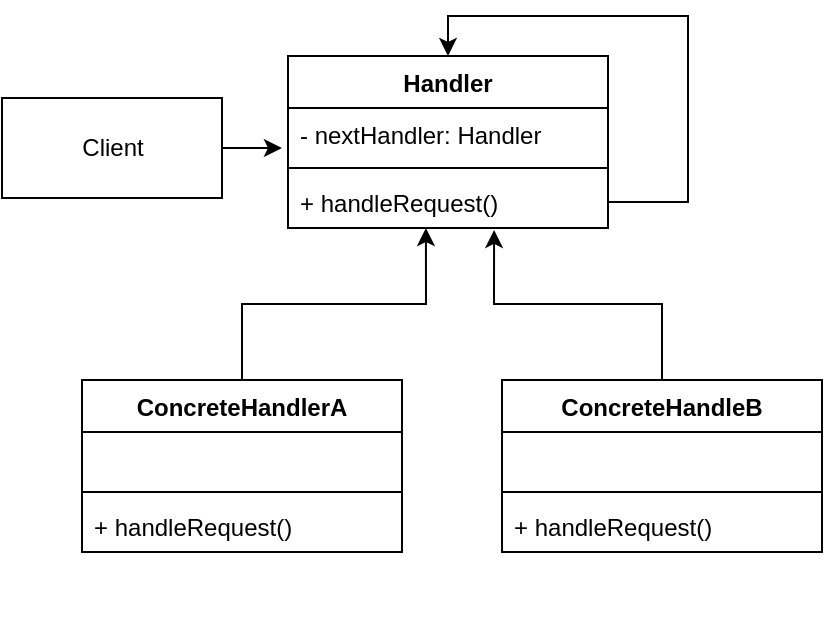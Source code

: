 <mxfile version="11.3.0" type="github" pages="1"><diagram id="S8y_IhZ-I-T3kc7efGDp" name="第 1 页"><mxGraphModel dx="634" dy="770" grid="1" gridSize="10" guides="1" tooltips="1" connect="1" arrows="1" fold="1" page="1" pageScale="1" pageWidth="827" pageHeight="1169" math="0" shadow="0"><root><mxCell id="0"/><mxCell id="1" parent="0"/><mxCell id="Qk0xggPbsdC1pTX7Ejq--3" value="" style="edgeStyle=orthogonalEdgeStyle;rounded=0;orthogonalLoop=1;jettySize=auto;html=1;entryX=-0.019;entryY=0.769;entryDx=0;entryDy=0;entryPerimeter=0;" edge="1" parent="1" source="Qk0xggPbsdC1pTX7Ejq--1" target="Qk0xggPbsdC1pTX7Ejq--13"><mxGeometry relative="1" as="geometry"><mxPoint x="273" y="215" as="targetPoint"/></mxGeometry></mxCell><mxCell id="Qk0xggPbsdC1pTX7Ejq--1" value="Client" style="html=1;" vertex="1" parent="1"><mxGeometry x="110" y="193" width="110" height="50" as="geometry"/></mxCell><mxCell id="Qk0xggPbsdC1pTX7Ejq--12" value="Handler" style="swimlane;fontStyle=1;align=center;verticalAlign=top;childLayout=stackLayout;horizontal=1;startSize=26;horizontalStack=0;resizeParent=1;resizeParentMax=0;resizeLast=0;collapsible=1;marginBottom=0;" vertex="1" parent="1"><mxGeometry x="253" y="172" width="160" height="86" as="geometry"/></mxCell><mxCell id="Qk0xggPbsdC1pTX7Ejq--13" value="- nextHandler: Handler" style="text;strokeColor=none;fillColor=none;align=left;verticalAlign=top;spacingLeft=4;spacingRight=4;overflow=hidden;rotatable=0;points=[[0,0.5],[1,0.5]];portConstraint=eastwest;" vertex="1" parent="Qk0xggPbsdC1pTX7Ejq--12"><mxGeometry y="26" width="160" height="26" as="geometry"/></mxCell><mxCell id="Qk0xggPbsdC1pTX7Ejq--14" value="" style="line;strokeWidth=1;fillColor=none;align=left;verticalAlign=middle;spacingTop=-1;spacingLeft=3;spacingRight=3;rotatable=0;labelPosition=right;points=[];portConstraint=eastwest;" vertex="1" parent="Qk0xggPbsdC1pTX7Ejq--12"><mxGeometry y="52" width="160" height="8" as="geometry"/></mxCell><mxCell id="Qk0xggPbsdC1pTX7Ejq--17" style="edgeStyle=orthogonalEdgeStyle;rounded=0;orthogonalLoop=1;jettySize=auto;html=1;entryX=0.5;entryY=0;entryDx=0;entryDy=0;" edge="1" parent="Qk0xggPbsdC1pTX7Ejq--12" source="Qk0xggPbsdC1pTX7Ejq--15" target="Qk0xggPbsdC1pTX7Ejq--12"><mxGeometry relative="1" as="geometry"><Array as="points"><mxPoint x="200" y="73"/><mxPoint x="200" y="-20"/><mxPoint x="80" y="-20"/></Array></mxGeometry></mxCell><mxCell id="Qk0xggPbsdC1pTX7Ejq--15" value="+ handleRequest()" style="text;strokeColor=none;fillColor=none;align=left;verticalAlign=top;spacingLeft=4;spacingRight=4;overflow=hidden;rotatable=0;points=[[0,0.5],[1,0.5]];portConstraint=eastwest;" vertex="1" parent="Qk0xggPbsdC1pTX7Ejq--12"><mxGeometry y="60" width="160" height="26" as="geometry"/></mxCell><mxCell id="Qk0xggPbsdC1pTX7Ejq--22" style="edgeStyle=orthogonalEdgeStyle;rounded=0;orthogonalLoop=1;jettySize=auto;html=1;entryX=0.431;entryY=1;entryDx=0;entryDy=0;entryPerimeter=0;" edge="1" parent="1" source="Qk0xggPbsdC1pTX7Ejq--18" target="Qk0xggPbsdC1pTX7Ejq--15"><mxGeometry relative="1" as="geometry"/></mxCell><mxCell id="Qk0xggPbsdC1pTX7Ejq--18" value="ConcreteHandlerA" style="swimlane;fontStyle=1;align=center;verticalAlign=top;childLayout=stackLayout;horizontal=1;startSize=26;horizontalStack=0;resizeParent=1;resizeParentMax=0;resizeLast=0;collapsible=1;marginBottom=0;" vertex="1" parent="1"><mxGeometry x="150" y="334" width="160" height="86" as="geometry"/></mxCell><mxCell id="Qk0xggPbsdC1pTX7Ejq--19" value="&#10;&#10;" style="text;strokeColor=none;fillColor=none;align=left;verticalAlign=top;spacingLeft=4;spacingRight=4;overflow=hidden;rotatable=0;points=[[0,0.5],[1,0.5]];portConstraint=eastwest;" vertex="1" parent="Qk0xggPbsdC1pTX7Ejq--18"><mxGeometry y="26" width="160" height="26" as="geometry"/></mxCell><mxCell id="Qk0xggPbsdC1pTX7Ejq--20" value="" style="line;strokeWidth=1;fillColor=none;align=left;verticalAlign=middle;spacingTop=-1;spacingLeft=3;spacingRight=3;rotatable=0;labelPosition=right;points=[];portConstraint=eastwest;" vertex="1" parent="Qk0xggPbsdC1pTX7Ejq--18"><mxGeometry y="52" width="160" height="8" as="geometry"/></mxCell><mxCell id="Qk0xggPbsdC1pTX7Ejq--21" value="+ handleRequest()" style="text;strokeColor=none;fillColor=none;align=left;verticalAlign=top;spacingLeft=4;spacingRight=4;overflow=hidden;rotatable=0;points=[[0,0.5],[1,0.5]];portConstraint=eastwest;" vertex="1" parent="Qk0xggPbsdC1pTX7Ejq--18"><mxGeometry y="60" width="160" height="26" as="geometry"/></mxCell><mxCell id="Qk0xggPbsdC1pTX7Ejq--27" style="edgeStyle=orthogonalEdgeStyle;rounded=0;orthogonalLoop=1;jettySize=auto;html=1;entryX=0.644;entryY=1.038;entryDx=0;entryDy=0;entryPerimeter=0;exitX=0.5;exitY=0;exitDx=0;exitDy=0;" edge="1" parent="1" source="Qk0xggPbsdC1pTX7Ejq--33" target="Qk0xggPbsdC1pTX7Ejq--15"><mxGeometry relative="1" as="geometry"><mxPoint x="413" y="360" as="sourcePoint"/></mxGeometry></mxCell><mxCell id="Qk0xggPbsdC1pTX7Ejq--28" value="&lt;br&gt;&lt;br&gt;&lt;br&gt;" style="text;html=1;resizable=0;points=[];autosize=1;align=left;verticalAlign=top;spacingTop=-4;" vertex="1" parent="1"><mxGeometry x="380" y="416" width="20" height="40" as="geometry"/></mxCell><mxCell id="Qk0xggPbsdC1pTX7Ejq--33" value="ConcreteHandleB" style="swimlane;fontStyle=1;align=center;verticalAlign=top;childLayout=stackLayout;horizontal=1;startSize=26;horizontalStack=0;resizeParent=1;resizeParentMax=0;resizeLast=0;collapsible=1;marginBottom=0;" vertex="1" parent="1"><mxGeometry x="360" y="334" width="160" height="86" as="geometry"/></mxCell><mxCell id="Qk0xggPbsdC1pTX7Ejq--34" value="&#10;&#10;" style="text;strokeColor=none;fillColor=none;align=left;verticalAlign=top;spacingLeft=4;spacingRight=4;overflow=hidden;rotatable=0;points=[[0,0.5],[1,0.5]];portConstraint=eastwest;" vertex="1" parent="Qk0xggPbsdC1pTX7Ejq--33"><mxGeometry y="26" width="160" height="26" as="geometry"/></mxCell><mxCell id="Qk0xggPbsdC1pTX7Ejq--35" value="" style="line;strokeWidth=1;fillColor=none;align=left;verticalAlign=middle;spacingTop=-1;spacingLeft=3;spacingRight=3;rotatable=0;labelPosition=right;points=[];portConstraint=eastwest;" vertex="1" parent="Qk0xggPbsdC1pTX7Ejq--33"><mxGeometry y="52" width="160" height="8" as="geometry"/></mxCell><mxCell id="Qk0xggPbsdC1pTX7Ejq--36" value="+ handleRequest()" style="text;strokeColor=none;fillColor=none;align=left;verticalAlign=top;spacingLeft=4;spacingRight=4;overflow=hidden;rotatable=0;points=[[0,0.5],[1,0.5]];portConstraint=eastwest;" vertex="1" parent="Qk0xggPbsdC1pTX7Ejq--33"><mxGeometry y="60" width="160" height="26" as="geometry"/></mxCell></root></mxGraphModel></diagram></mxfile>